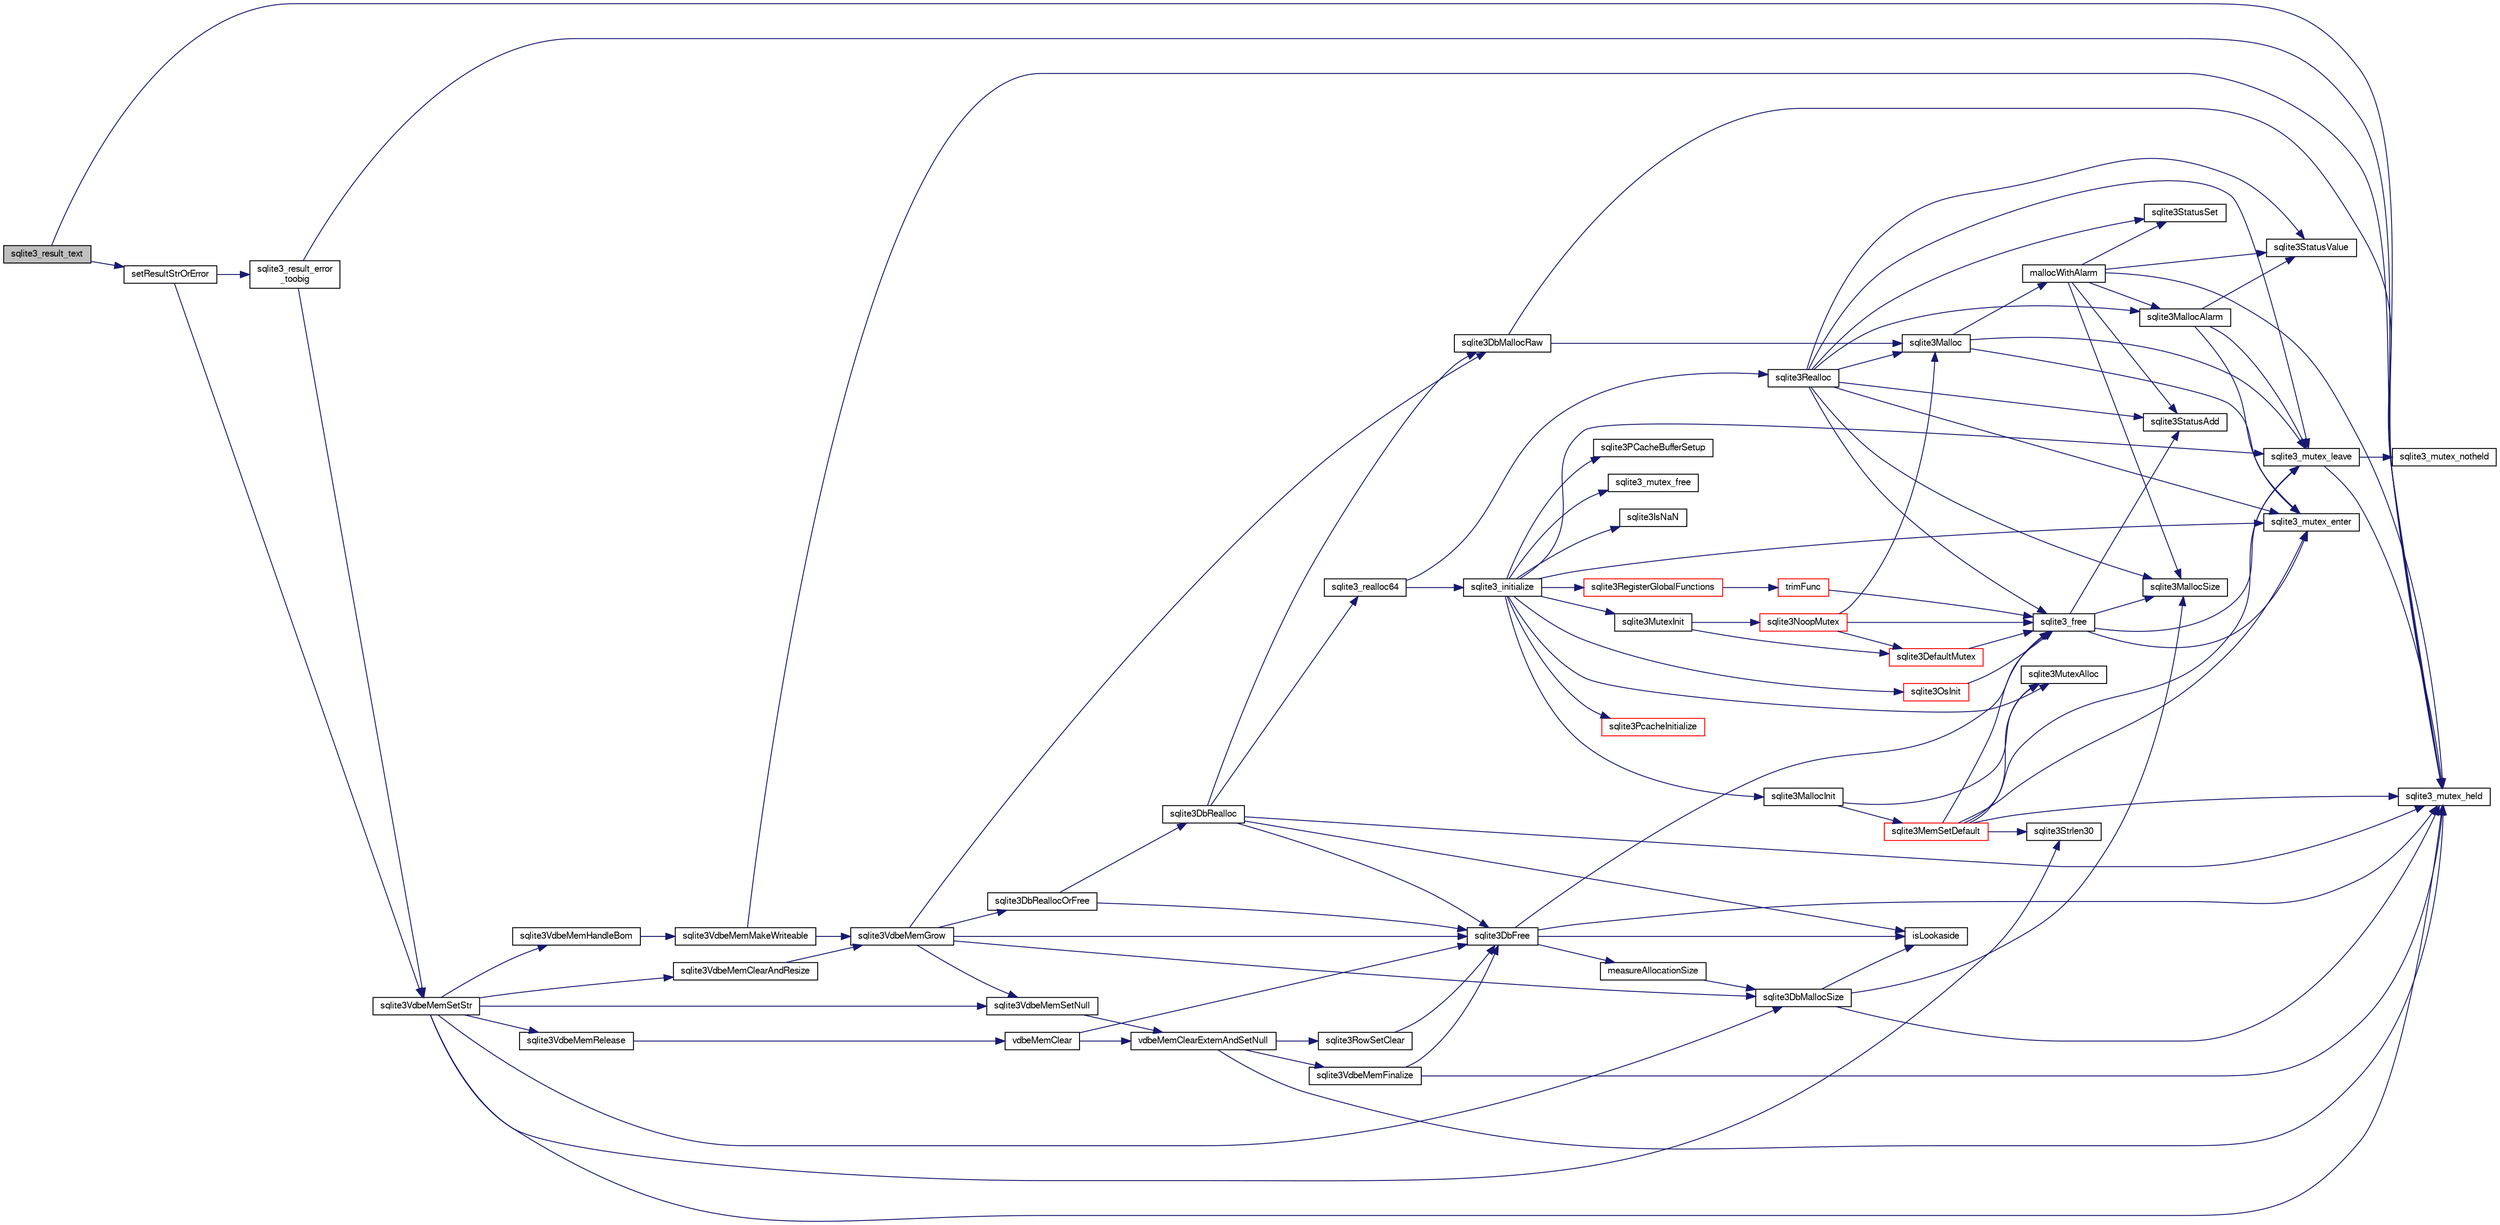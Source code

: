 digraph "sqlite3_result_text"
{
  edge [fontname="FreeSans",fontsize="10",labelfontname="FreeSans",labelfontsize="10"];
  node [fontname="FreeSans",fontsize="10",shape=record];
  rankdir="LR";
  Node74130 [label="sqlite3_result_text",height=0.2,width=0.4,color="black", fillcolor="grey75", style="filled", fontcolor="black"];
  Node74130 -> Node74131 [color="midnightblue",fontsize="10",style="solid",fontname="FreeSans"];
  Node74131 [label="sqlite3_mutex_held",height=0.2,width=0.4,color="black", fillcolor="white", style="filled",URL="$sqlite3_8c.html#acf77da68932b6bc163c5e68547ecc3e7"];
  Node74130 -> Node74132 [color="midnightblue",fontsize="10",style="solid",fontname="FreeSans"];
  Node74132 [label="setResultStrOrError",height=0.2,width=0.4,color="black", fillcolor="white", style="filled",URL="$sqlite3_8c.html#af1d0f45c261a19434fad327798cc6d6b"];
  Node74132 -> Node74133 [color="midnightblue",fontsize="10",style="solid",fontname="FreeSans"];
  Node74133 [label="sqlite3VdbeMemSetStr",height=0.2,width=0.4,color="black", fillcolor="white", style="filled",URL="$sqlite3_8c.html#a9697bec7c3b512483638ea3646191d7d"];
  Node74133 -> Node74131 [color="midnightblue",fontsize="10",style="solid",fontname="FreeSans"];
  Node74133 -> Node74134 [color="midnightblue",fontsize="10",style="solid",fontname="FreeSans"];
  Node74134 [label="sqlite3VdbeMemSetNull",height=0.2,width=0.4,color="black", fillcolor="white", style="filled",URL="$sqlite3_8c.html#ae01092c23aebaf8a3ebdf3954609b410"];
  Node74134 -> Node74135 [color="midnightblue",fontsize="10",style="solid",fontname="FreeSans"];
  Node74135 [label="vdbeMemClearExternAndSetNull",height=0.2,width=0.4,color="black", fillcolor="white", style="filled",URL="$sqlite3_8c.html#a29c41a360fb0e86b817777daf061230c"];
  Node74135 -> Node74131 [color="midnightblue",fontsize="10",style="solid",fontname="FreeSans"];
  Node74135 -> Node74136 [color="midnightblue",fontsize="10",style="solid",fontname="FreeSans"];
  Node74136 [label="sqlite3VdbeMemFinalize",height=0.2,width=0.4,color="black", fillcolor="white", style="filled",URL="$sqlite3_8c.html#a2568220f48ddef81b1c43e401042d9d2"];
  Node74136 -> Node74131 [color="midnightblue",fontsize="10",style="solid",fontname="FreeSans"];
  Node74136 -> Node74137 [color="midnightblue",fontsize="10",style="solid",fontname="FreeSans"];
  Node74137 [label="sqlite3DbFree",height=0.2,width=0.4,color="black", fillcolor="white", style="filled",URL="$sqlite3_8c.html#ac70ab821a6607b4a1b909582dc37a069"];
  Node74137 -> Node74131 [color="midnightblue",fontsize="10",style="solid",fontname="FreeSans"];
  Node74137 -> Node74138 [color="midnightblue",fontsize="10",style="solid",fontname="FreeSans"];
  Node74138 [label="measureAllocationSize",height=0.2,width=0.4,color="black", fillcolor="white", style="filled",URL="$sqlite3_8c.html#a45731e644a22fdb756e2b6337224217a"];
  Node74138 -> Node74139 [color="midnightblue",fontsize="10",style="solid",fontname="FreeSans"];
  Node74139 [label="sqlite3DbMallocSize",height=0.2,width=0.4,color="black", fillcolor="white", style="filled",URL="$sqlite3_8c.html#aa397e5a8a03495203a0767abf0a71f86"];
  Node74139 -> Node74140 [color="midnightblue",fontsize="10",style="solid",fontname="FreeSans"];
  Node74140 [label="sqlite3MallocSize",height=0.2,width=0.4,color="black", fillcolor="white", style="filled",URL="$sqlite3_8c.html#acf5d2a5f35270bafb050bd2def576955"];
  Node74139 -> Node74131 [color="midnightblue",fontsize="10",style="solid",fontname="FreeSans"];
  Node74139 -> Node74141 [color="midnightblue",fontsize="10",style="solid",fontname="FreeSans"];
  Node74141 [label="isLookaside",height=0.2,width=0.4,color="black", fillcolor="white", style="filled",URL="$sqlite3_8c.html#a770fa05ff9717b75e16f4d968a77b897"];
  Node74137 -> Node74141 [color="midnightblue",fontsize="10",style="solid",fontname="FreeSans"];
  Node74137 -> Node74142 [color="midnightblue",fontsize="10",style="solid",fontname="FreeSans"];
  Node74142 [label="sqlite3_free",height=0.2,width=0.4,color="black", fillcolor="white", style="filled",URL="$sqlite3_8c.html#a6552349e36a8a691af5487999ab09519"];
  Node74142 -> Node74143 [color="midnightblue",fontsize="10",style="solid",fontname="FreeSans"];
  Node74143 [label="sqlite3_mutex_enter",height=0.2,width=0.4,color="black", fillcolor="white", style="filled",URL="$sqlite3_8c.html#a1c12cde690bd89f104de5cbad12a6bf5"];
  Node74142 -> Node74144 [color="midnightblue",fontsize="10",style="solid",fontname="FreeSans"];
  Node74144 [label="sqlite3StatusAdd",height=0.2,width=0.4,color="black", fillcolor="white", style="filled",URL="$sqlite3_8c.html#afa029f93586aeab4cc85360905dae9cd"];
  Node74142 -> Node74140 [color="midnightblue",fontsize="10",style="solid",fontname="FreeSans"];
  Node74142 -> Node74145 [color="midnightblue",fontsize="10",style="solid",fontname="FreeSans"];
  Node74145 [label="sqlite3_mutex_leave",height=0.2,width=0.4,color="black", fillcolor="white", style="filled",URL="$sqlite3_8c.html#a5838d235601dbd3c1fa993555c6bcc93"];
  Node74145 -> Node74131 [color="midnightblue",fontsize="10",style="solid",fontname="FreeSans"];
  Node74145 -> Node74146 [color="midnightblue",fontsize="10",style="solid",fontname="FreeSans"];
  Node74146 [label="sqlite3_mutex_notheld",height=0.2,width=0.4,color="black", fillcolor="white", style="filled",URL="$sqlite3_8c.html#a83967c837c1c000d3b5adcfaa688f5dc"];
  Node74135 -> Node74147 [color="midnightblue",fontsize="10",style="solid",fontname="FreeSans"];
  Node74147 [label="sqlite3RowSetClear",height=0.2,width=0.4,color="black", fillcolor="white", style="filled",URL="$sqlite3_8c.html#ae153de0cd969511a607e26deeca80342"];
  Node74147 -> Node74137 [color="midnightblue",fontsize="10",style="solid",fontname="FreeSans"];
  Node74133 -> Node74148 [color="midnightblue",fontsize="10",style="solid",fontname="FreeSans"];
  Node74148 [label="sqlite3Strlen30",height=0.2,width=0.4,color="black", fillcolor="white", style="filled",URL="$sqlite3_8c.html#a3dcd80ba41f1a308193dee74857b62a7"];
  Node74133 -> Node74149 [color="midnightblue",fontsize="10",style="solid",fontname="FreeSans"];
  Node74149 [label="sqlite3VdbeMemClearAndResize",height=0.2,width=0.4,color="black", fillcolor="white", style="filled",URL="$sqlite3_8c.html#add082be4aa46084ecdf023cfac898231"];
  Node74149 -> Node74150 [color="midnightblue",fontsize="10",style="solid",fontname="FreeSans"];
  Node74150 [label="sqlite3VdbeMemGrow",height=0.2,width=0.4,color="black", fillcolor="white", style="filled",URL="$sqlite3_8c.html#aba753c9690ae0ba31b5100945cf29447"];
  Node74150 -> Node74139 [color="midnightblue",fontsize="10",style="solid",fontname="FreeSans"];
  Node74150 -> Node74151 [color="midnightblue",fontsize="10",style="solid",fontname="FreeSans"];
  Node74151 [label="sqlite3DbReallocOrFree",height=0.2,width=0.4,color="black", fillcolor="white", style="filled",URL="$sqlite3_8c.html#a532a9fd62eeb46b61885a0fff075231c"];
  Node74151 -> Node74152 [color="midnightblue",fontsize="10",style="solid",fontname="FreeSans"];
  Node74152 [label="sqlite3DbRealloc",height=0.2,width=0.4,color="black", fillcolor="white", style="filled",URL="$sqlite3_8c.html#ae028f4902a9d29bcaf310ff289ee87dc"];
  Node74152 -> Node74131 [color="midnightblue",fontsize="10",style="solid",fontname="FreeSans"];
  Node74152 -> Node74153 [color="midnightblue",fontsize="10",style="solid",fontname="FreeSans"];
  Node74153 [label="sqlite3DbMallocRaw",height=0.2,width=0.4,color="black", fillcolor="white", style="filled",URL="$sqlite3_8c.html#abbe8be0cf7175e11ddc3e2218fad924e"];
  Node74153 -> Node74131 [color="midnightblue",fontsize="10",style="solid",fontname="FreeSans"];
  Node74153 -> Node74154 [color="midnightblue",fontsize="10",style="solid",fontname="FreeSans"];
  Node74154 [label="sqlite3Malloc",height=0.2,width=0.4,color="black", fillcolor="white", style="filled",URL="$sqlite3_8c.html#a361a2eaa846b1885f123abe46f5d8b2b"];
  Node74154 -> Node74143 [color="midnightblue",fontsize="10",style="solid",fontname="FreeSans"];
  Node74154 -> Node74155 [color="midnightblue",fontsize="10",style="solid",fontname="FreeSans"];
  Node74155 [label="mallocWithAlarm",height=0.2,width=0.4,color="black", fillcolor="white", style="filled",URL="$sqlite3_8c.html#ab070d5cf8e48ec8a6a43cf025d48598b"];
  Node74155 -> Node74131 [color="midnightblue",fontsize="10",style="solid",fontname="FreeSans"];
  Node74155 -> Node74156 [color="midnightblue",fontsize="10",style="solid",fontname="FreeSans"];
  Node74156 [label="sqlite3StatusSet",height=0.2,width=0.4,color="black", fillcolor="white", style="filled",URL="$sqlite3_8c.html#afec7586c01fcb5ea17dc9d7725a589d9"];
  Node74155 -> Node74157 [color="midnightblue",fontsize="10",style="solid",fontname="FreeSans"];
  Node74157 [label="sqlite3StatusValue",height=0.2,width=0.4,color="black", fillcolor="white", style="filled",URL="$sqlite3_8c.html#a30b8ac296c6e200c1fa57708d52c6ef6"];
  Node74155 -> Node74158 [color="midnightblue",fontsize="10",style="solid",fontname="FreeSans"];
  Node74158 [label="sqlite3MallocAlarm",height=0.2,width=0.4,color="black", fillcolor="white", style="filled",URL="$sqlite3_8c.html#ada66988e8471d1198f3219c062377508"];
  Node74158 -> Node74157 [color="midnightblue",fontsize="10",style="solid",fontname="FreeSans"];
  Node74158 -> Node74145 [color="midnightblue",fontsize="10",style="solid",fontname="FreeSans"];
  Node74158 -> Node74143 [color="midnightblue",fontsize="10",style="solid",fontname="FreeSans"];
  Node74155 -> Node74140 [color="midnightblue",fontsize="10",style="solid",fontname="FreeSans"];
  Node74155 -> Node74144 [color="midnightblue",fontsize="10",style="solid",fontname="FreeSans"];
  Node74154 -> Node74145 [color="midnightblue",fontsize="10",style="solid",fontname="FreeSans"];
  Node74152 -> Node74141 [color="midnightblue",fontsize="10",style="solid",fontname="FreeSans"];
  Node74152 -> Node74137 [color="midnightblue",fontsize="10",style="solid",fontname="FreeSans"];
  Node74152 -> Node74159 [color="midnightblue",fontsize="10",style="solid",fontname="FreeSans"];
  Node74159 [label="sqlite3_realloc64",height=0.2,width=0.4,color="black", fillcolor="white", style="filled",URL="$sqlite3_8c.html#a3765a714077ee547e811034236dc9ecd"];
  Node74159 -> Node74160 [color="midnightblue",fontsize="10",style="solid",fontname="FreeSans"];
  Node74160 [label="sqlite3_initialize",height=0.2,width=0.4,color="black", fillcolor="white", style="filled",URL="$sqlite3_8c.html#ab0c0ee2d5d4cf8b28e9572296a8861df"];
  Node74160 -> Node74161 [color="midnightblue",fontsize="10",style="solid",fontname="FreeSans"];
  Node74161 [label="sqlite3MutexInit",height=0.2,width=0.4,color="black", fillcolor="white", style="filled",URL="$sqlite3_8c.html#a7906afcdd1cdb3d0007eb932398a1158"];
  Node74161 -> Node74162 [color="midnightblue",fontsize="10",style="solid",fontname="FreeSans"];
  Node74162 [label="sqlite3DefaultMutex",height=0.2,width=0.4,color="red", fillcolor="white", style="filled",URL="$sqlite3_8c.html#ac895a71e325f9b2f9b862f737c17aca8"];
  Node74162 -> Node74142 [color="midnightblue",fontsize="10",style="solid",fontname="FreeSans"];
  Node74161 -> Node74171 [color="midnightblue",fontsize="10",style="solid",fontname="FreeSans"];
  Node74171 [label="sqlite3NoopMutex",height=0.2,width=0.4,color="red", fillcolor="white", style="filled",URL="$sqlite3_8c.html#a09742cde9ef371d94f8201d2cdb543e4"];
  Node74171 -> Node74154 [color="midnightblue",fontsize="10",style="solid",fontname="FreeSans"];
  Node74171 -> Node74142 [color="midnightblue",fontsize="10",style="solid",fontname="FreeSans"];
  Node74171 -> Node74162 [color="midnightblue",fontsize="10",style="solid",fontname="FreeSans"];
  Node74160 -> Node74179 [color="midnightblue",fontsize="10",style="solid",fontname="FreeSans"];
  Node74179 [label="sqlite3MutexAlloc",height=0.2,width=0.4,color="black", fillcolor="white", style="filled",URL="$sqlite3_8c.html#a0e3f432ee581f6876b590e7ad7e84e19"];
  Node74160 -> Node74143 [color="midnightblue",fontsize="10",style="solid",fontname="FreeSans"];
  Node74160 -> Node74180 [color="midnightblue",fontsize="10",style="solid",fontname="FreeSans"];
  Node74180 [label="sqlite3MallocInit",height=0.2,width=0.4,color="black", fillcolor="white", style="filled",URL="$sqlite3_8c.html#a9e06f9e7cad0d83ce80ab493c9533552"];
  Node74180 -> Node74181 [color="midnightblue",fontsize="10",style="solid",fontname="FreeSans"];
  Node74181 [label="sqlite3MemSetDefault",height=0.2,width=0.4,color="red", fillcolor="white", style="filled",URL="$sqlite3_8c.html#a162fbfd727e92c5f8f72625b5ff62549"];
  Node74181 -> Node74179 [color="midnightblue",fontsize="10",style="solid",fontname="FreeSans"];
  Node74181 -> Node74143 [color="midnightblue",fontsize="10",style="solid",fontname="FreeSans"];
  Node74181 -> Node74145 [color="midnightblue",fontsize="10",style="solid",fontname="FreeSans"];
  Node74181 -> Node74148 [color="midnightblue",fontsize="10",style="solid",fontname="FreeSans"];
  Node74181 -> Node74131 [color="midnightblue",fontsize="10",style="solid",fontname="FreeSans"];
  Node74181 -> Node74142 [color="midnightblue",fontsize="10",style="solid",fontname="FreeSans"];
  Node74180 -> Node74179 [color="midnightblue",fontsize="10",style="solid",fontname="FreeSans"];
  Node74160 -> Node74145 [color="midnightblue",fontsize="10",style="solid",fontname="FreeSans"];
  Node74160 -> Node74260 [color="midnightblue",fontsize="10",style="solid",fontname="FreeSans"];
  Node74260 [label="sqlite3RegisterGlobalFunctions",height=0.2,width=0.4,color="red", fillcolor="white", style="filled",URL="$sqlite3_8c.html#a9f75bd111010f29e1b8d74344473c4ec"];
  Node74260 -> Node74261 [color="midnightblue",fontsize="10",style="solid",fontname="FreeSans"];
  Node74261 [label="trimFunc",height=0.2,width=0.4,color="red", fillcolor="white", style="filled",URL="$sqlite3_8c.html#afad56dbe7f08139a630156e644b14704"];
  Node74261 -> Node74142 [color="midnightblue",fontsize="10",style="solid",fontname="FreeSans"];
  Node74160 -> Node74405 [color="midnightblue",fontsize="10",style="solid",fontname="FreeSans"];
  Node74405 [label="sqlite3PcacheInitialize",height=0.2,width=0.4,color="red", fillcolor="white", style="filled",URL="$sqlite3_8c.html#a2902c61ddc88bea002c4d69fe4052b1f"];
  Node74160 -> Node74406 [color="midnightblue",fontsize="10",style="solid",fontname="FreeSans"];
  Node74406 [label="sqlite3OsInit",height=0.2,width=0.4,color="red", fillcolor="white", style="filled",URL="$sqlite3_8c.html#afeaa886fe1ca086a30fd278b1d069762"];
  Node74406 -> Node74142 [color="midnightblue",fontsize="10",style="solid",fontname="FreeSans"];
  Node74160 -> Node74410 [color="midnightblue",fontsize="10",style="solid",fontname="FreeSans"];
  Node74410 [label="sqlite3PCacheBufferSetup",height=0.2,width=0.4,color="black", fillcolor="white", style="filled",URL="$sqlite3_8c.html#ad18a1eebefdfbc4254f473f7b0101937"];
  Node74160 -> Node74411 [color="midnightblue",fontsize="10",style="solid",fontname="FreeSans"];
  Node74411 [label="sqlite3_mutex_free",height=0.2,width=0.4,color="black", fillcolor="white", style="filled",URL="$sqlite3_8c.html#a2db2e72e08f6873afa9c61b0ec726fec"];
  Node74160 -> Node74204 [color="midnightblue",fontsize="10",style="solid",fontname="FreeSans"];
  Node74204 [label="sqlite3IsNaN",height=0.2,width=0.4,color="black", fillcolor="white", style="filled",URL="$sqlite3_8c.html#aed4d78203877c3486765ccbc7feebb50"];
  Node74159 -> Node74193 [color="midnightblue",fontsize="10",style="solid",fontname="FreeSans"];
  Node74193 [label="sqlite3Realloc",height=0.2,width=0.4,color="black", fillcolor="white", style="filled",URL="$sqlite3_8c.html#ad53aefdfc088f622e23ffe838201fe22"];
  Node74193 -> Node74154 [color="midnightblue",fontsize="10",style="solid",fontname="FreeSans"];
  Node74193 -> Node74142 [color="midnightblue",fontsize="10",style="solid",fontname="FreeSans"];
  Node74193 -> Node74140 [color="midnightblue",fontsize="10",style="solid",fontname="FreeSans"];
  Node74193 -> Node74143 [color="midnightblue",fontsize="10",style="solid",fontname="FreeSans"];
  Node74193 -> Node74156 [color="midnightblue",fontsize="10",style="solid",fontname="FreeSans"];
  Node74193 -> Node74157 [color="midnightblue",fontsize="10",style="solid",fontname="FreeSans"];
  Node74193 -> Node74158 [color="midnightblue",fontsize="10",style="solid",fontname="FreeSans"];
  Node74193 -> Node74144 [color="midnightblue",fontsize="10",style="solid",fontname="FreeSans"];
  Node74193 -> Node74145 [color="midnightblue",fontsize="10",style="solid",fontname="FreeSans"];
  Node74151 -> Node74137 [color="midnightblue",fontsize="10",style="solid",fontname="FreeSans"];
  Node74150 -> Node74137 [color="midnightblue",fontsize="10",style="solid",fontname="FreeSans"];
  Node74150 -> Node74153 [color="midnightblue",fontsize="10",style="solid",fontname="FreeSans"];
  Node74150 -> Node74134 [color="midnightblue",fontsize="10",style="solid",fontname="FreeSans"];
  Node74133 -> Node74214 [color="midnightblue",fontsize="10",style="solid",fontname="FreeSans"];
  Node74214 [label="sqlite3VdbeMemRelease",height=0.2,width=0.4,color="black", fillcolor="white", style="filled",URL="$sqlite3_8c.html#a90606361dbeba88159fd6ff03fcc10cc"];
  Node74214 -> Node74215 [color="midnightblue",fontsize="10",style="solid",fontname="FreeSans"];
  Node74215 [label="vdbeMemClear",height=0.2,width=0.4,color="black", fillcolor="white", style="filled",URL="$sqlite3_8c.html#a489eef6e55ad0dadf67578726b935d12"];
  Node74215 -> Node74135 [color="midnightblue",fontsize="10",style="solid",fontname="FreeSans"];
  Node74215 -> Node74137 [color="midnightblue",fontsize="10",style="solid",fontname="FreeSans"];
  Node74133 -> Node74139 [color="midnightblue",fontsize="10",style="solid",fontname="FreeSans"];
  Node74133 -> Node74412 [color="midnightblue",fontsize="10",style="solid",fontname="FreeSans"];
  Node74412 [label="sqlite3VdbeMemHandleBom",height=0.2,width=0.4,color="black", fillcolor="white", style="filled",URL="$sqlite3_8c.html#a8ac47607e6893715d335a0f6f4b58e3e"];
  Node74412 -> Node74213 [color="midnightblue",fontsize="10",style="solid",fontname="FreeSans"];
  Node74213 [label="sqlite3VdbeMemMakeWriteable",height=0.2,width=0.4,color="black", fillcolor="white", style="filled",URL="$sqlite3_8c.html#afabdd8032205a36c69ad191c6bbb6a34"];
  Node74213 -> Node74131 [color="midnightblue",fontsize="10",style="solid",fontname="FreeSans"];
  Node74213 -> Node74150 [color="midnightblue",fontsize="10",style="solid",fontname="FreeSans"];
  Node74132 -> Node74267 [color="midnightblue",fontsize="10",style="solid",fontname="FreeSans"];
  Node74267 [label="sqlite3_result_error\l_toobig",height=0.2,width=0.4,color="black", fillcolor="white", style="filled",URL="$sqlite3_8c.html#ad4f0c5e8c9421d0c4550c1a108221abe"];
  Node74267 -> Node74131 [color="midnightblue",fontsize="10",style="solid",fontname="FreeSans"];
  Node74267 -> Node74133 [color="midnightblue",fontsize="10",style="solid",fontname="FreeSans"];
}
